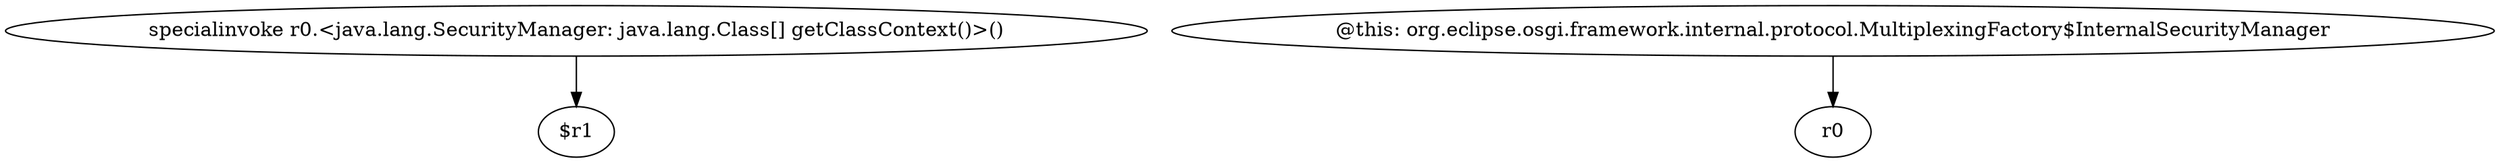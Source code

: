 digraph g {
0[label="specialinvoke r0.<java.lang.SecurityManager: java.lang.Class[] getClassContext()>()"]
1[label="$r1"]
0->1[label=""]
2[label="@this: org.eclipse.osgi.framework.internal.protocol.MultiplexingFactory$InternalSecurityManager"]
3[label="r0"]
2->3[label=""]
}